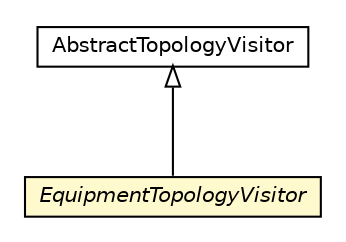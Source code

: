 #!/usr/local/bin/dot
#
# Class diagram 
# Generated by UMLGraph version R5_6 (http://www.umlgraph.org/)
#

digraph G {
	edge [fontname="Helvetica",fontsize=10,labelfontname="Helvetica",labelfontsize=10];
	node [fontname="Helvetica",fontsize=10,shape=plaintext];
	nodesep=0.25;
	ranksep=0.5;
	// eu.itesla_project.iidm.network.EquipmentTopologyVisitor
	c2485 [label=<<table title="eu.itesla_project.iidm.network.EquipmentTopologyVisitor" border="0" cellborder="1" cellspacing="0" cellpadding="2" port="p" bgcolor="lemonChiffon" href="./EquipmentTopologyVisitor.html">
		<tr><td><table border="0" cellspacing="0" cellpadding="1">
<tr><td align="center" balign="center"><font face="Helvetica-Oblique"> EquipmentTopologyVisitor </font></td></tr>
		</table></td></tr>
		</table>>, URL="./EquipmentTopologyVisitor.html", fontname="Helvetica", fontcolor="black", fontsize=10.0];
	// eu.itesla_project.iidm.network.AbstractTopologyVisitor
	c2527 [label=<<table title="eu.itesla_project.iidm.network.AbstractTopologyVisitor" border="0" cellborder="1" cellspacing="0" cellpadding="2" port="p" href="./AbstractTopologyVisitor.html">
		<tr><td><table border="0" cellspacing="0" cellpadding="1">
<tr><td align="center" balign="center"> AbstractTopologyVisitor </td></tr>
		</table></td></tr>
		</table>>, URL="./AbstractTopologyVisitor.html", fontname="Helvetica", fontcolor="black", fontsize=10.0];
	//eu.itesla_project.iidm.network.EquipmentTopologyVisitor extends eu.itesla_project.iidm.network.AbstractTopologyVisitor
	c2527:p -> c2485:p [dir=back,arrowtail=empty];
}

